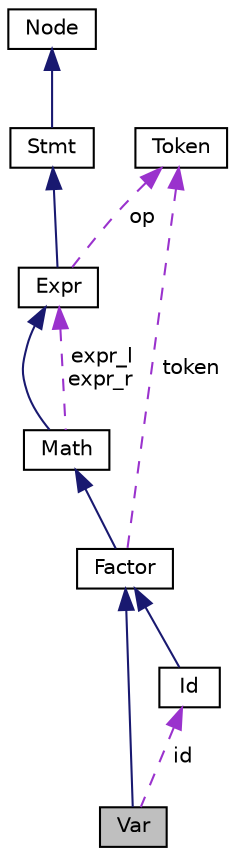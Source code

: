digraph "Var"
{
  edge [fontname="Helvetica",fontsize="10",labelfontname="Helvetica",labelfontsize="10"];
  node [fontname="Helvetica",fontsize="10",shape=record];
  Node6 [label="Var",height=0.2,width=0.4,color="black", fillcolor="grey75", style="filled", fontcolor="black"];
  Node7 -> Node6 [dir="back",color="midnightblue",fontsize="10",style="solid",fontname="Helvetica"];
  Node7 [label="Factor",height=0.2,width=0.4,color="black", fillcolor="white", style="filled",URL="$class_factor.html",tooltip="运算因子类 "];
  Node8 -> Node7 [dir="back",color="midnightblue",fontsize="10",style="solid",fontname="Helvetica"];
  Node8 [label="Math",height=0.2,width=0.4,color="black", fillcolor="white", style="filled",URL="$class_math.html",tooltip="数学运算的根类 "];
  Node9 -> Node8 [dir="back",color="midnightblue",fontsize="10",style="solid",fontname="Helvetica"];
  Node9 [label="Expr",height=0.2,width=0.4,color="black", fillcolor="white", style="filled",URL="$class_expr.html",tooltip="运算表达式类 "];
  Node10 -> Node9 [dir="back",color="midnightblue",fontsize="10",style="solid",fontname="Helvetica"];
  Node10 [label="Stmt",height=0.2,width=0.4,color="black", fillcolor="white", style="filled",URL="$class_stmt.html",tooltip="Stmt类 "];
  Node11 -> Node10 [dir="back",color="midnightblue",fontsize="10",style="solid",fontname="Helvetica"];
  Node11 [label="Node",height=0.2,width=0.4,color="black", fillcolor="white", style="filled",URL="$class_node.html",tooltip="Node类 "];
  Node12 -> Node9 [dir="back",color="darkorchid3",fontsize="10",style="dashed",label=" op" ,fontname="Helvetica"];
  Node12 [label="Token",height=0.2,width=0.4,color="black", fillcolor="white", style="filled",URL="$class_token.html",tooltip="token类 "];
  Node9 -> Node8 [dir="back",color="darkorchid3",fontsize="10",style="dashed",label=" expr_l\nexpr_r" ,fontname="Helvetica"];
  Node12 -> Node7 [dir="back",color="darkorchid3",fontsize="10",style="dashed",label=" token" ,fontname="Helvetica"];
  Node13 -> Node6 [dir="back",color="darkorchid3",fontsize="10",style="dashed",label=" id" ,fontname="Helvetica"];
  Node13 [label="Id",height=0.2,width=0.4,color="black", fillcolor="white", style="filled",URL="$class_id.html",tooltip="变量的标示类 "];
  Node7 -> Node13 [dir="back",color="midnightblue",fontsize="10",style="solid",fontname="Helvetica"];
}
